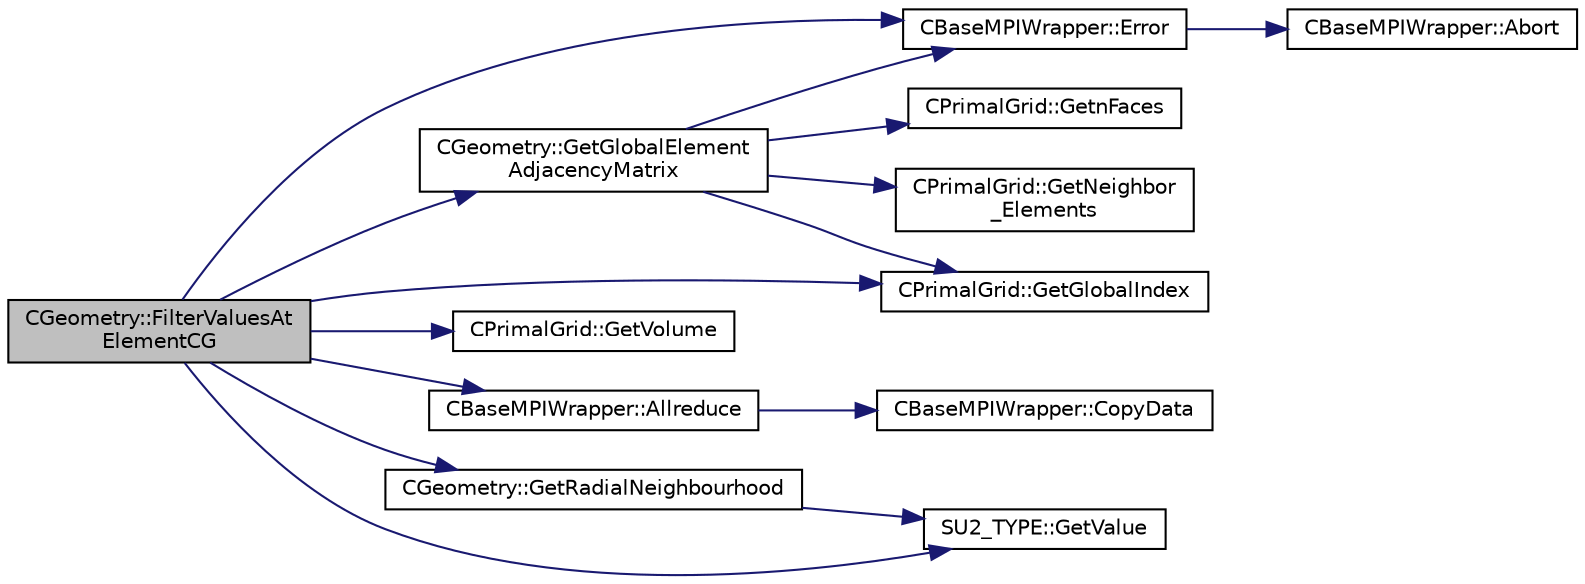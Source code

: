 digraph "CGeometry::FilterValuesAtElementCG"
{
  edge [fontname="Helvetica",fontsize="10",labelfontname="Helvetica",labelfontsize="10"];
  node [fontname="Helvetica",fontsize="10",shape=record];
  rankdir="LR";
  Node413 [label="CGeometry::FilterValuesAt\lElementCG",height=0.2,width=0.4,color="black", fillcolor="grey75", style="filled", fontcolor="black"];
  Node413 -> Node414 [color="midnightblue",fontsize="10",style="solid",fontname="Helvetica"];
  Node414 [label="CGeometry::GetGlobalElement\lAdjacencyMatrix",height=0.2,width=0.4,color="black", fillcolor="white", style="filled",URL="$class_c_geometry.html#a65e8021c9f7ecf79323ce9b88ab82e55",tooltip="Build the global (entire mesh!) adjacency matrix for the elements in compressed format. Used by FilterValuesAtElementCG to search for geometrically close neighbours. "];
  Node414 -> Node415 [color="midnightblue",fontsize="10",style="solid",fontname="Helvetica"];
  Node415 [label="CBaseMPIWrapper::Error",height=0.2,width=0.4,color="black", fillcolor="white", style="filled",URL="$class_c_base_m_p_i_wrapper.html#a04457c47629bda56704e6a8804833eeb"];
  Node415 -> Node416 [color="midnightblue",fontsize="10",style="solid",fontname="Helvetica"];
  Node416 [label="CBaseMPIWrapper::Abort",height=0.2,width=0.4,color="black", fillcolor="white", style="filled",URL="$class_c_base_m_p_i_wrapper.html#a21ef5681e2acb532d345e9bab173ef07"];
  Node414 -> Node417 [color="midnightblue",fontsize="10",style="solid",fontname="Helvetica"];
  Node417 [label="CPrimalGrid::GetGlobalIndex",height=0.2,width=0.4,color="black", fillcolor="white", style="filled",URL="$class_c_primal_grid.html#a403a8b285dcea42521ab72b931a83e1a",tooltip="Get the element global index in a parallel computation. "];
  Node414 -> Node418 [color="midnightblue",fontsize="10",style="solid",fontname="Helvetica"];
  Node418 [label="CPrimalGrid::GetnFaces",height=0.2,width=0.4,color="black", fillcolor="white", style="filled",URL="$class_c_primal_grid.html#a0ed05bb848693e3975e12943d8612029",tooltip="A pure virtual member. "];
  Node414 -> Node419 [color="midnightblue",fontsize="10",style="solid",fontname="Helvetica"];
  Node419 [label="CPrimalGrid::GetNeighbor\l_Elements",height=0.2,width=0.4,color="black", fillcolor="white", style="filled",URL="$class_c_primal_grid.html#adeebb3c087f7deb2f98cc3059d05e366",tooltip="Get the elements that surround an element. "];
  Node413 -> Node417 [color="midnightblue",fontsize="10",style="solid",fontname="Helvetica"];
  Node413 -> Node420 [color="midnightblue",fontsize="10",style="solid",fontname="Helvetica"];
  Node420 [label="CPrimalGrid::GetVolume",height=0.2,width=0.4,color="black", fillcolor="white", style="filled",URL="$class_c_primal_grid.html#a8b4a5f75e165f0d6f27d59d5039be9b6",tooltip="Get the center of gravity of an element (including edges). "];
  Node413 -> Node421 [color="midnightblue",fontsize="10",style="solid",fontname="Helvetica"];
  Node421 [label="CBaseMPIWrapper::Allreduce",height=0.2,width=0.4,color="black", fillcolor="white", style="filled",URL="$class_c_base_m_p_i_wrapper.html#a637b6fd917a8ca91ce748ba88e0d66b6"];
  Node421 -> Node422 [color="midnightblue",fontsize="10",style="solid",fontname="Helvetica"];
  Node422 [label="CBaseMPIWrapper::CopyData",height=0.2,width=0.4,color="black", fillcolor="white", style="filled",URL="$class_c_base_m_p_i_wrapper.html#a4725cc1dd65b161b483e812a538a5e36"];
  Node413 -> Node423 [color="midnightblue",fontsize="10",style="solid",fontname="Helvetica"];
  Node423 [label="CGeometry::GetRadialNeighbourhood",height=0.2,width=0.4,color="black", fillcolor="white", style="filled",URL="$class_c_geometry.html#ac5a56a6ce0cd8eaef35ec883df837cf2",tooltip="Get the neighbours of the global element in the first position of \"neighbours\" that are within \"radiu..."];
  Node423 -> Node424 [color="midnightblue",fontsize="10",style="solid",fontname="Helvetica"];
  Node424 [label="SU2_TYPE::GetValue",height=0.2,width=0.4,color="black", fillcolor="white", style="filled",URL="$namespace_s_u2___t_y_p_e.html#a0ed43473f5a450ce028d088427bf10cb",tooltip="Get the (primitive) value of the datatype (needs to be implemented for each new type). "];
  Node413 -> Node424 [color="midnightblue",fontsize="10",style="solid",fontname="Helvetica"];
  Node413 -> Node415 [color="midnightblue",fontsize="10",style="solid",fontname="Helvetica"];
}
